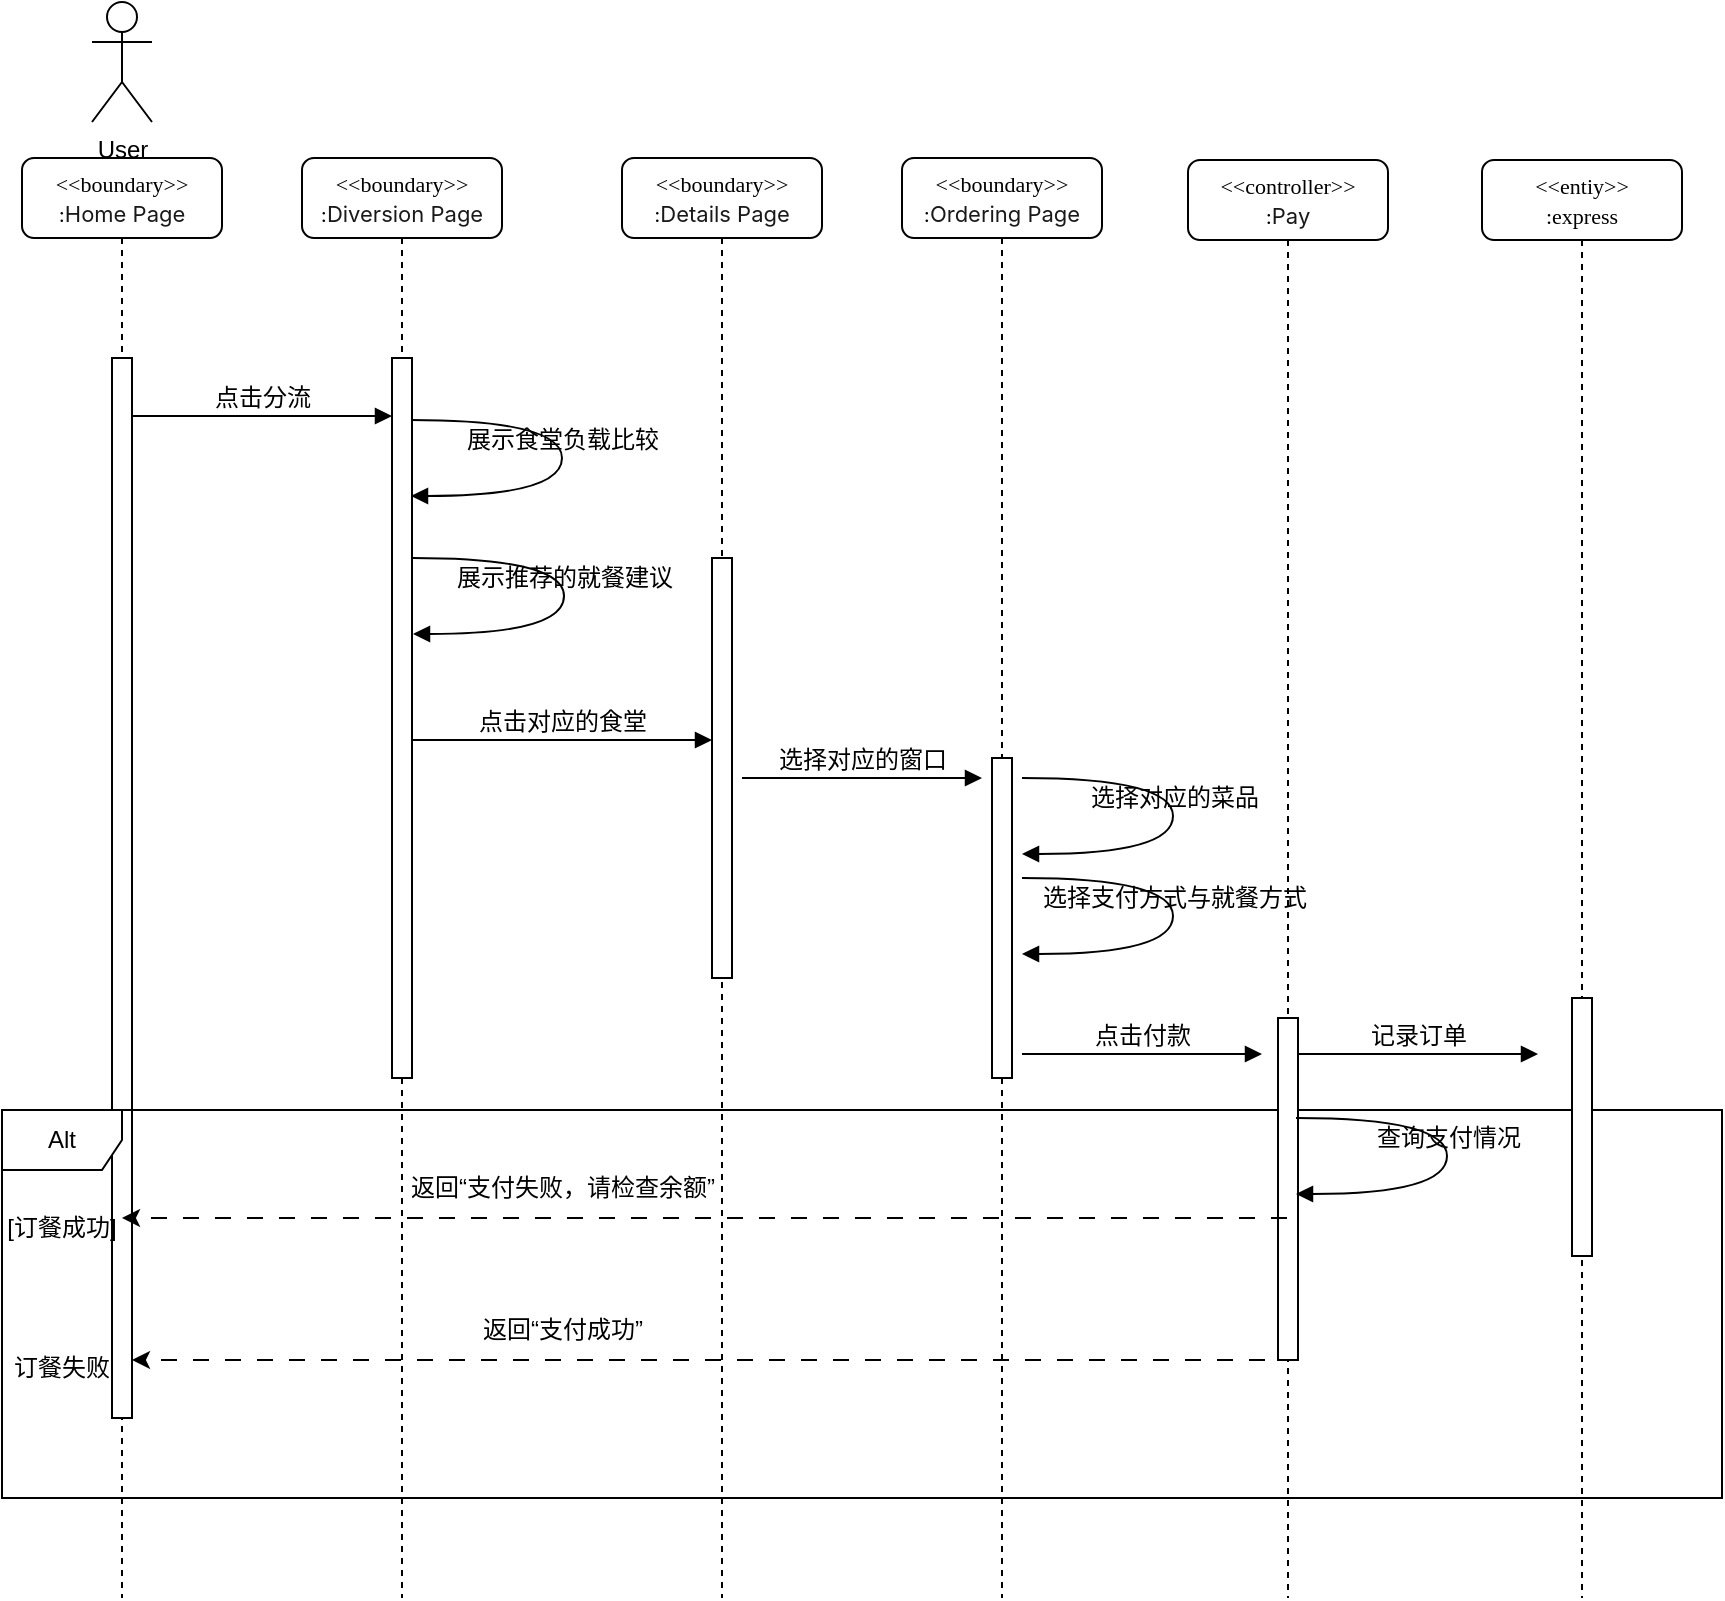 <mxfile version="26.2.13">
  <diagram name="Page-1" id="13e1069c-82ec-6db2-03f1-153e76fe0fe0">
    <mxGraphModel dx="1163" dy="816" grid="1" gridSize="10" guides="1" tooltips="1" connect="1" arrows="1" fold="1" page="1" pageScale="1" pageWidth="1100" pageHeight="850" background="none" math="0" shadow="0">
      <root>
        <mxCell id="0" />
        <mxCell id="1" parent="0" />
        <mxCell id="7baba1c4bc27f4b0-2" value="&lt;div&gt;&lt;font style=&quot;font-size: 11px;&quot;&gt;&amp;lt;&amp;lt;boundary&amp;gt;&amp;gt;&lt;/font&gt;&lt;/div&gt;&lt;font style=&quot;font-size: 11px;&quot;&gt;:&lt;span style=&quot;color: rgba(0, 0, 0, 0.9); font-family: -apple-system, &amp;quot;system-ui&amp;quot;, &amp;quot;Segoe UI&amp;quot;, system-ui, -apple-system, &amp;quot;Segoe UI&amp;quot;, Roboto, Ubuntu, Cantarell, &amp;quot;Noto Sans&amp;quot;, sans-serif, Arial, &amp;quot;PingFang SC&amp;quot;, &amp;quot;Source Han Sans SC&amp;quot;, &amp;quot;Microsoft YaHei UI&amp;quot;, &amp;quot;Microsoft YaHei&amp;quot;, &amp;quot;Noto Sans CJK SC&amp;quot;, sans-serif; text-align: left; white-space-collapse: preserve; background-color: rgb(255, 255, 255);&quot;&gt;Diversion Page&lt;/span&gt;&lt;/font&gt;" style="shape=umlLifeline;perimeter=lifelinePerimeter;whiteSpace=wrap;html=1;container=1;collapsible=0;recursiveResize=0;outlineConnect=0;rounded=1;shadow=0;comic=0;labelBackgroundColor=none;strokeWidth=1;fontFamily=Verdana;fontSize=12;align=center;" parent="1" vertex="1">
          <mxGeometry x="240" y="80" width="100" height="720" as="geometry" />
        </mxCell>
        <mxCell id="7baba1c4bc27f4b0-10" value="" style="html=1;points=[];perimeter=orthogonalPerimeter;rounded=0;shadow=0;comic=0;labelBackgroundColor=none;strokeWidth=1;fontFamily=Verdana;fontSize=12;align=center;" parent="7baba1c4bc27f4b0-2" vertex="1">
          <mxGeometry x="45" y="100" width="10" height="360" as="geometry" />
        </mxCell>
        <mxCell id="7baba1c4bc27f4b0-3" value="&lt;div&gt;&lt;font style=&quot;font-size: 11px;&quot;&gt;&amp;lt;&amp;lt;boundary&amp;gt;&amp;gt;&lt;/font&gt;&lt;/div&gt;&lt;font style=&quot;font-size: 11px;&quot;&gt;:&lt;/font&gt;&lt;span style=&quot;color: rgba(0, 0, 0, 0.9); font-family: -apple-system, &amp;quot;system-ui&amp;quot;, &amp;quot;Segoe UI&amp;quot;, system-ui, -apple-system, &amp;quot;Segoe UI&amp;quot;, Roboto, Ubuntu, Cantarell, &amp;quot;Noto Sans&amp;quot;, sans-serif, Arial, &amp;quot;PingFang SC&amp;quot;, &amp;quot;Source Han Sans SC&amp;quot;, &amp;quot;Microsoft YaHei UI&amp;quot;, &amp;quot;Microsoft YaHei&amp;quot;, &amp;quot;Noto Sans CJK SC&amp;quot;, sans-serif; text-align: left; white-space-collapse: preserve; background-color: rgb(255, 255, 255);&quot;&gt;&lt;font style=&quot;font-size: 11px;&quot;&gt;Details Page&lt;/font&gt;&lt;/span&gt;" style="shape=umlLifeline;perimeter=lifelinePerimeter;whiteSpace=wrap;html=1;container=1;collapsible=0;recursiveResize=0;outlineConnect=0;rounded=1;shadow=0;comic=0;labelBackgroundColor=none;strokeWidth=1;fontFamily=Verdana;fontSize=12;align=center;" parent="1" vertex="1">
          <mxGeometry x="400" y="80" width="100" height="720" as="geometry" />
        </mxCell>
        <mxCell id="7baba1c4bc27f4b0-13" value="" style="html=1;points=[];perimeter=orthogonalPerimeter;rounded=0;shadow=0;comic=0;labelBackgroundColor=none;strokeWidth=1;fontFamily=Verdana;fontSize=12;align=center;" parent="7baba1c4bc27f4b0-3" vertex="1">
          <mxGeometry x="45" y="200" width="10" height="210" as="geometry" />
        </mxCell>
        <mxCell id="ockZw_vSjI1SBNqsU6ao-15" value="返回“支付成功”" style="text;html=1;align=center;verticalAlign=middle;resizable=0;points=[];autosize=1;strokeColor=none;fillColor=none;" vertex="1" parent="7baba1c4bc27f4b0-3">
          <mxGeometry x="-80" y="571" width="100" height="30" as="geometry" />
        </mxCell>
        <mxCell id="7baba1c4bc27f4b0-4" value="&lt;div&gt;&lt;font style=&quot;font-size: 11px;&quot;&gt;&amp;lt;&amp;lt;boundary&amp;gt;&amp;gt;&lt;/font&gt;&lt;/div&gt;&lt;font style=&quot;font-size: 11px;&quot;&gt;:&lt;span style=&quot;color: rgba(0, 0, 0, 0.9); font-family: -apple-system, &amp;quot;system-ui&amp;quot;, &amp;quot;Segoe UI&amp;quot;, system-ui, -apple-system, &amp;quot;Segoe UI&amp;quot;, Roboto, Ubuntu, Cantarell, &amp;quot;Noto Sans&amp;quot;, sans-serif, Arial, &amp;quot;PingFang SC&amp;quot;, &amp;quot;Source Han Sans SC&amp;quot;, &amp;quot;Microsoft YaHei UI&amp;quot;, &amp;quot;Microsoft YaHei&amp;quot;, &amp;quot;Noto Sans CJK SC&amp;quot;, sans-serif; text-align: left; white-space-collapse: preserve; background-color: rgb(255, 255, 255);&quot;&gt;Ordering Page&lt;/span&gt;&lt;/font&gt;" style="shape=umlLifeline;perimeter=lifelinePerimeter;whiteSpace=wrap;html=1;container=1;collapsible=0;recursiveResize=0;outlineConnect=0;rounded=1;shadow=0;comic=0;labelBackgroundColor=none;strokeWidth=1;fontFamily=Verdana;fontSize=12;align=center;" parent="1" vertex="1">
          <mxGeometry x="540" y="80" width="100" height="720" as="geometry" />
        </mxCell>
        <mxCell id="ockZw_vSjI1SBNqsU6ao-1" value="" style="html=1;points=[];perimeter=orthogonalPerimeter;rounded=0;shadow=0;comic=0;labelBackgroundColor=none;strokeWidth=1;fontFamily=Verdana;fontSize=12;align=center;" vertex="1" parent="7baba1c4bc27f4b0-4">
          <mxGeometry x="45" y="300" width="10" height="160" as="geometry" />
        </mxCell>
        <mxCell id="ockZw_vSjI1SBNqsU6ao-14" value="" style="endArrow=classic;html=1;rounded=0;dashed=1;dashPattern=8 8;" edge="1" parent="7baba1c4bc27f4b0-4">
          <mxGeometry width="50" height="50" relative="1" as="geometry">
            <mxPoint x="197.5" y="601" as="sourcePoint" />
            <mxPoint x="-385" y="601" as="targetPoint" />
          </mxGeometry>
        </mxCell>
        <mxCell id="7baba1c4bc27f4b0-8" value="&lt;div&gt;&lt;font style=&quot;font-size: 11px;&quot;&gt;&amp;lt;&amp;lt;boundary&amp;gt;&amp;gt;&lt;/font&gt;&lt;/div&gt;&lt;font style=&quot;font-size: 11px;&quot;&gt;:&lt;span style=&quot;color: rgba(0, 0, 0, 0.9); font-family: -apple-system, &amp;quot;system-ui&amp;quot;, &amp;quot;Segoe UI&amp;quot;, system-ui, -apple-system, &amp;quot;Segoe UI&amp;quot;, Roboto, Ubuntu, Cantarell, &amp;quot;Noto Sans&amp;quot;, sans-serif, Arial, &amp;quot;PingFang SC&amp;quot;, &amp;quot;Source Han Sans SC&amp;quot;, &amp;quot;Microsoft YaHei UI&amp;quot;, &amp;quot;Microsoft YaHei&amp;quot;, &amp;quot;Noto Sans CJK SC&amp;quot;, sans-serif; text-align: left; white-space-collapse: preserve; background-color: rgb(255, 255, 255);&quot;&gt;Home Page&lt;/span&gt;&lt;/font&gt;" style="shape=umlLifeline;perimeter=lifelinePerimeter;whiteSpace=wrap;html=1;container=1;collapsible=0;recursiveResize=0;outlineConnect=0;rounded=1;shadow=0;comic=0;labelBackgroundColor=none;strokeWidth=1;fontFamily=Verdana;fontSize=12;align=center;" parent="1" vertex="1">
          <mxGeometry x="100" y="80" width="100" height="720" as="geometry" />
        </mxCell>
        <mxCell id="7baba1c4bc27f4b0-9" value="" style="html=1;points=[];perimeter=orthogonalPerimeter;rounded=0;shadow=0;comic=0;labelBackgroundColor=none;strokeWidth=1;fontFamily=Verdana;fontSize=12;align=center;" parent="7baba1c4bc27f4b0-8" vertex="1">
          <mxGeometry x="45" y="100" width="10" height="530" as="geometry" />
        </mxCell>
        <mxCell id="7baba1c4bc27f4b0-11" value="点击分流" style="html=1;verticalAlign=bottom;endArrow=block;entryX=0;entryY=0;labelBackgroundColor=none;fontFamily=Verdana;fontSize=12;edgeStyle=elbowEdgeStyle;elbow=vertical;" parent="1" edge="1">
          <mxGeometry relative="1" as="geometry">
            <mxPoint x="155" y="209" as="sourcePoint" />
            <mxPoint x="285" y="209" as="targetPoint" />
            <mxPoint as="offset" />
          </mxGeometry>
        </mxCell>
        <mxCell id="7baba1c4bc27f4b0-14" value="点击对应的食堂" style="html=1;verticalAlign=bottom;endArrow=block;entryX=0;entryY=0;labelBackgroundColor=none;fontFamily=Verdana;fontSize=12;edgeStyle=elbowEdgeStyle;elbow=vertical;" parent="1" edge="1">
          <mxGeometry relative="1" as="geometry">
            <mxPoint x="295" y="371" as="sourcePoint" />
            <mxPoint x="445" y="371.0" as="targetPoint" />
          </mxGeometry>
        </mxCell>
        <mxCell id="FpxC6w6_wzoklBhBdQIs-2" value="展示食堂负载比较" style="html=1;verticalAlign=bottom;endArrow=block;labelBackgroundColor=none;fontFamily=Verdana;fontSize=12;elbow=vertical;edgeStyle=orthogonalEdgeStyle;curved=1;" parent="1" edge="1">
          <mxGeometry relative="1" as="geometry">
            <mxPoint x="294.5" y="211" as="sourcePoint" />
            <mxPoint x="294.5" y="249" as="targetPoint" />
            <Array as="points">
              <mxPoint x="370" y="211" />
              <mxPoint x="370" y="249" />
            </Array>
          </mxGeometry>
        </mxCell>
        <mxCell id="FpxC6w6_wzoklBhBdQIs-3" value="展示推荐的就餐建议" style="html=1;verticalAlign=bottom;endArrow=block;labelBackgroundColor=none;fontFamily=Verdana;fontSize=12;elbow=vertical;edgeStyle=orthogonalEdgeStyle;curved=1;" parent="1" edge="1">
          <mxGeometry relative="1" as="geometry">
            <mxPoint x="295.5" y="280" as="sourcePoint" />
            <mxPoint x="295.5" y="318" as="targetPoint" />
            <Array as="points">
              <mxPoint x="371" y="280" />
              <mxPoint x="371" y="318" />
            </Array>
          </mxGeometry>
        </mxCell>
        <mxCell id="FpxC6w6_wzoklBhBdQIs-6" value="User" style="shape=umlActor;verticalLabelPosition=bottom;verticalAlign=top;html=1;outlineConnect=0;" parent="1" vertex="1">
          <mxGeometry x="135" y="2" width="30" height="60" as="geometry" />
        </mxCell>
        <mxCell id="FpxC6w6_wzoklBhBdQIs-7" value="Alt" style="shape=umlFrame;whiteSpace=wrap;html=1;pointerEvents=0;" parent="1" vertex="1">
          <mxGeometry x="90" y="556" width="860" height="194" as="geometry" />
        </mxCell>
        <mxCell id="FpxC6w6_wzoklBhBdQIs-14" value="[订餐成功]" style="text;html=1;align=center;verticalAlign=middle;whiteSpace=wrap;rounded=0;" parent="1" vertex="1">
          <mxGeometry x="90" y="600" width="60" height="30" as="geometry" />
        </mxCell>
        <mxCell id="FpxC6w6_wzoklBhBdQIs-15" value="订餐失败" style="text;html=1;align=center;verticalAlign=middle;whiteSpace=wrap;rounded=0;" parent="1" vertex="1">
          <mxGeometry x="90" y="670" width="60" height="30" as="geometry" />
        </mxCell>
        <mxCell id="FpxC6w6_wzoklBhBdQIs-20" value="&lt;div&gt;&lt;font style=&quot;font-size: 11px;&quot;&gt;&amp;lt;&amp;lt;controller&amp;gt;&amp;gt;&lt;/font&gt;&lt;/div&gt;&lt;font style=&quot;font-size: 11px;&quot;&gt;:&lt;span style=&quot;color: rgba(0, 0, 0, 0.9); font-family: -apple-system, &amp;quot;system-ui&amp;quot;, &amp;quot;Segoe UI&amp;quot;, system-ui, -apple-system, &amp;quot;Segoe UI&amp;quot;, Roboto, Ubuntu, Cantarell, &amp;quot;Noto Sans&amp;quot;, sans-serif, Arial, &amp;quot;PingFang SC&amp;quot;, &amp;quot;Source Han Sans SC&amp;quot;, &amp;quot;Microsoft YaHei UI&amp;quot;, &amp;quot;Microsoft YaHei&amp;quot;, &amp;quot;Noto Sans CJK SC&amp;quot;, sans-serif; text-align: left; white-space-collapse: preserve; background-color: rgb(255, 255, 255);&quot;&gt;Pay&lt;/span&gt;&lt;/font&gt;" style="shape=umlLifeline;perimeter=lifelinePerimeter;whiteSpace=wrap;html=1;container=1;collapsible=0;recursiveResize=0;outlineConnect=0;rounded=1;shadow=0;comic=0;labelBackgroundColor=none;strokeWidth=1;fontFamily=Verdana;fontSize=12;align=center;" parent="1" vertex="1">
          <mxGeometry x="683" y="81" width="100" height="719" as="geometry" />
        </mxCell>
        <mxCell id="ockZw_vSjI1SBNqsU6ao-7" value="" style="html=1;points=[];perimeter=orthogonalPerimeter;rounded=0;shadow=0;comic=0;labelBackgroundColor=none;strokeWidth=1;fontFamily=Verdana;fontSize=12;align=center;" vertex="1" parent="FpxC6w6_wzoklBhBdQIs-20">
          <mxGeometry x="45" y="429" width="10" height="171" as="geometry" />
        </mxCell>
        <mxCell id="FpxC6w6_wzoklBhBdQIs-27" value="&lt;div&gt;&lt;font style=&quot;font-size: 11px;&quot;&gt;&amp;lt;&amp;lt;entiy&amp;gt;&amp;gt;&lt;/font&gt;&lt;/div&gt;&lt;div&gt;&lt;span style=&quot;font-size: 11px;&quot;&gt;:express&lt;/span&gt;&lt;/div&gt;" style="shape=umlLifeline;perimeter=lifelinePerimeter;whiteSpace=wrap;html=1;container=1;collapsible=0;recursiveResize=0;outlineConnect=0;rounded=1;shadow=0;comic=0;labelBackgroundColor=none;strokeWidth=1;fontFamily=Verdana;fontSize=12;align=center;" parent="1" vertex="1">
          <mxGeometry x="830" y="81" width="100" height="719" as="geometry" />
        </mxCell>
        <mxCell id="FpxC6w6_wzoklBhBdQIs-28" value="" style="html=1;points=[];perimeter=orthogonalPerimeter;rounded=0;shadow=0;comic=0;labelBackgroundColor=none;strokeWidth=1;fontFamily=Verdana;fontSize=12;align=center;" parent="FpxC6w6_wzoklBhBdQIs-27" vertex="1">
          <mxGeometry x="45" y="419" width="10" height="129" as="geometry" />
        </mxCell>
        <mxCell id="ockZw_vSjI1SBNqsU6ao-8" value="记录订单" style="html=1;verticalAlign=bottom;endArrow=block;labelBackgroundColor=none;fontFamily=Verdana;fontSize=12;edgeStyle=elbowEdgeStyle;elbow=vertical;" edge="1" parent="FpxC6w6_wzoklBhBdQIs-27">
          <mxGeometry relative="1" as="geometry">
            <mxPoint x="-92" y="447" as="sourcePoint" />
            <mxPoint x="28" y="447" as="targetPoint" />
          </mxGeometry>
        </mxCell>
        <mxCell id="ockZw_vSjI1SBNqsU6ao-3" value="选择对应的窗口" style="html=1;verticalAlign=bottom;endArrow=block;labelBackgroundColor=none;fontFamily=Verdana;fontSize=12;edgeStyle=elbowEdgeStyle;elbow=vertical;" edge="1" parent="1">
          <mxGeometry relative="1" as="geometry">
            <mxPoint x="460" y="390" as="sourcePoint" />
            <mxPoint x="580" y="390" as="targetPoint" />
          </mxGeometry>
        </mxCell>
        <mxCell id="ockZw_vSjI1SBNqsU6ao-4" value="选择对应的菜品" style="html=1;verticalAlign=bottom;endArrow=block;labelBackgroundColor=none;fontFamily=Verdana;fontSize=12;elbow=vertical;edgeStyle=orthogonalEdgeStyle;curved=1;" edge="1" parent="1">
          <mxGeometry relative="1" as="geometry">
            <mxPoint x="600" y="390" as="sourcePoint" />
            <mxPoint x="600" y="428" as="targetPoint" />
            <Array as="points">
              <mxPoint x="675.5" y="390" />
              <mxPoint x="675.5" y="428" />
            </Array>
          </mxGeometry>
        </mxCell>
        <mxCell id="ockZw_vSjI1SBNqsU6ao-5" value="选择支付方式与就餐方式" style="html=1;verticalAlign=bottom;endArrow=block;labelBackgroundColor=none;fontFamily=Verdana;fontSize=12;elbow=vertical;edgeStyle=orthogonalEdgeStyle;curved=1;" edge="1" parent="1">
          <mxGeometry relative="1" as="geometry">
            <mxPoint x="600" y="440" as="sourcePoint" />
            <mxPoint x="600" y="478" as="targetPoint" />
            <Array as="points">
              <mxPoint x="675.5" y="440" />
              <mxPoint x="675.5" y="478" />
            </Array>
          </mxGeometry>
        </mxCell>
        <mxCell id="ockZw_vSjI1SBNqsU6ao-6" value="点击付款" style="html=1;verticalAlign=bottom;endArrow=block;labelBackgroundColor=none;fontFamily=Verdana;fontSize=12;edgeStyle=elbowEdgeStyle;elbow=vertical;" edge="1" parent="1">
          <mxGeometry relative="1" as="geometry">
            <mxPoint x="600" y="528" as="sourcePoint" />
            <mxPoint x="720" y="528" as="targetPoint" />
          </mxGeometry>
        </mxCell>
        <mxCell id="ockZw_vSjI1SBNqsU6ao-9" value="查询支付情况" style="html=1;verticalAlign=bottom;endArrow=block;labelBackgroundColor=none;fontFamily=Verdana;fontSize=12;elbow=vertical;edgeStyle=orthogonalEdgeStyle;curved=1;" edge="1" parent="1">
          <mxGeometry relative="1" as="geometry">
            <mxPoint x="737" y="560" as="sourcePoint" />
            <mxPoint x="737" y="598" as="targetPoint" />
            <Array as="points">
              <mxPoint x="812.5" y="560" />
              <mxPoint x="812.5" y="598" />
            </Array>
          </mxGeometry>
        </mxCell>
        <mxCell id="ockZw_vSjI1SBNqsU6ao-10" value="" style="endArrow=classic;html=1;rounded=0;dashed=1;dashPattern=8 8;" edge="1" parent="1" target="7baba1c4bc27f4b0-8">
          <mxGeometry width="50" height="50" relative="1" as="geometry">
            <mxPoint x="732.5" y="610" as="sourcePoint" />
            <mxPoint x="454" y="610" as="targetPoint" />
          </mxGeometry>
        </mxCell>
        <mxCell id="ockZw_vSjI1SBNqsU6ao-11" value="返回“支付失败，请检查余额”" style="text;html=1;align=center;verticalAlign=middle;resizable=0;points=[];autosize=1;strokeColor=none;fillColor=none;" vertex="1" parent="1">
          <mxGeometry x="280" y="580" width="180" height="30" as="geometry" />
        </mxCell>
      </root>
    </mxGraphModel>
  </diagram>
</mxfile>
